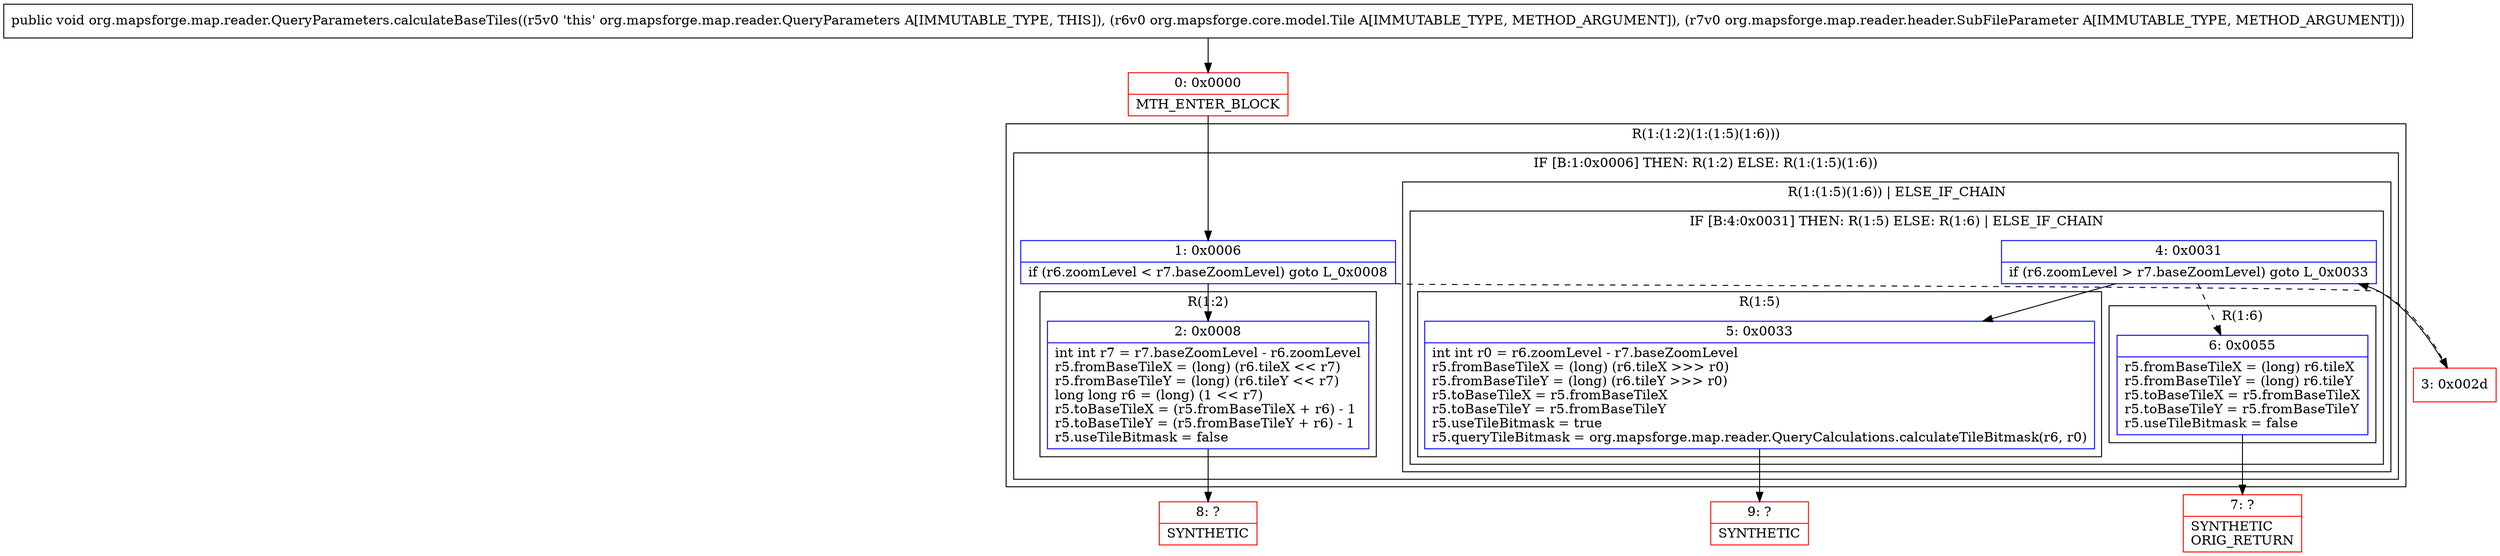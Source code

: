 digraph "CFG fororg.mapsforge.map.reader.QueryParameters.calculateBaseTiles(Lorg\/mapsforge\/core\/model\/Tile;Lorg\/mapsforge\/map\/reader\/header\/SubFileParameter;)V" {
subgraph cluster_Region_1821217807 {
label = "R(1:(1:2)(1:(1:5)(1:6)))";
node [shape=record,color=blue];
subgraph cluster_IfRegion_1662554069 {
label = "IF [B:1:0x0006] THEN: R(1:2) ELSE: R(1:(1:5)(1:6))";
node [shape=record,color=blue];
Node_1 [shape=record,label="{1\:\ 0x0006|if (r6.zoomLevel \< r7.baseZoomLevel) goto L_0x0008\l}"];
subgraph cluster_Region_1567710813 {
label = "R(1:2)";
node [shape=record,color=blue];
Node_2 [shape=record,label="{2\:\ 0x0008|int int r7 = r7.baseZoomLevel \- r6.zoomLevel\lr5.fromBaseTileX = (long) (r6.tileX \<\< r7)\lr5.fromBaseTileY = (long) (r6.tileY \<\< r7)\llong long r6 = (long) (1 \<\< r7)\lr5.toBaseTileX = (r5.fromBaseTileX + r6) \- 1\lr5.toBaseTileY = (r5.fromBaseTileY + r6) \- 1\lr5.useTileBitmask = false\l}"];
}
subgraph cluster_Region_1550254168 {
label = "R(1:(1:5)(1:6)) | ELSE_IF_CHAIN\l";
node [shape=record,color=blue];
subgraph cluster_IfRegion_1295274800 {
label = "IF [B:4:0x0031] THEN: R(1:5) ELSE: R(1:6) | ELSE_IF_CHAIN\l";
node [shape=record,color=blue];
Node_4 [shape=record,label="{4\:\ 0x0031|if (r6.zoomLevel \> r7.baseZoomLevel) goto L_0x0033\l}"];
subgraph cluster_Region_1481999696 {
label = "R(1:5)";
node [shape=record,color=blue];
Node_5 [shape=record,label="{5\:\ 0x0033|int int r0 = r6.zoomLevel \- r7.baseZoomLevel\lr5.fromBaseTileX = (long) (r6.tileX \>\>\> r0)\lr5.fromBaseTileY = (long) (r6.tileY \>\>\> r0)\lr5.toBaseTileX = r5.fromBaseTileX\lr5.toBaseTileY = r5.fromBaseTileY\lr5.useTileBitmask = true\lr5.queryTileBitmask = org.mapsforge.map.reader.QueryCalculations.calculateTileBitmask(r6, r0)\l}"];
}
subgraph cluster_Region_1293523829 {
label = "R(1:6)";
node [shape=record,color=blue];
Node_6 [shape=record,label="{6\:\ 0x0055|r5.fromBaseTileX = (long) r6.tileX\lr5.fromBaseTileY = (long) r6.tileY\lr5.toBaseTileX = r5.fromBaseTileX\lr5.toBaseTileY = r5.fromBaseTileY\lr5.useTileBitmask = false\l}"];
}
}
}
}
}
Node_0 [shape=record,color=red,label="{0\:\ 0x0000|MTH_ENTER_BLOCK\l}"];
Node_3 [shape=record,color=red,label="{3\:\ 0x002d}"];
Node_7 [shape=record,color=red,label="{7\:\ ?|SYNTHETIC\lORIG_RETURN\l}"];
Node_8 [shape=record,color=red,label="{8\:\ ?|SYNTHETIC\l}"];
Node_9 [shape=record,color=red,label="{9\:\ ?|SYNTHETIC\l}"];
MethodNode[shape=record,label="{public void org.mapsforge.map.reader.QueryParameters.calculateBaseTiles((r5v0 'this' org.mapsforge.map.reader.QueryParameters A[IMMUTABLE_TYPE, THIS]), (r6v0 org.mapsforge.core.model.Tile A[IMMUTABLE_TYPE, METHOD_ARGUMENT]), (r7v0 org.mapsforge.map.reader.header.SubFileParameter A[IMMUTABLE_TYPE, METHOD_ARGUMENT])) }"];
MethodNode -> Node_0;
Node_1 -> Node_2;
Node_1 -> Node_3[style=dashed];
Node_2 -> Node_8;
Node_4 -> Node_5;
Node_4 -> Node_6[style=dashed];
Node_5 -> Node_9;
Node_6 -> Node_7;
Node_0 -> Node_1;
Node_3 -> Node_4;
}

